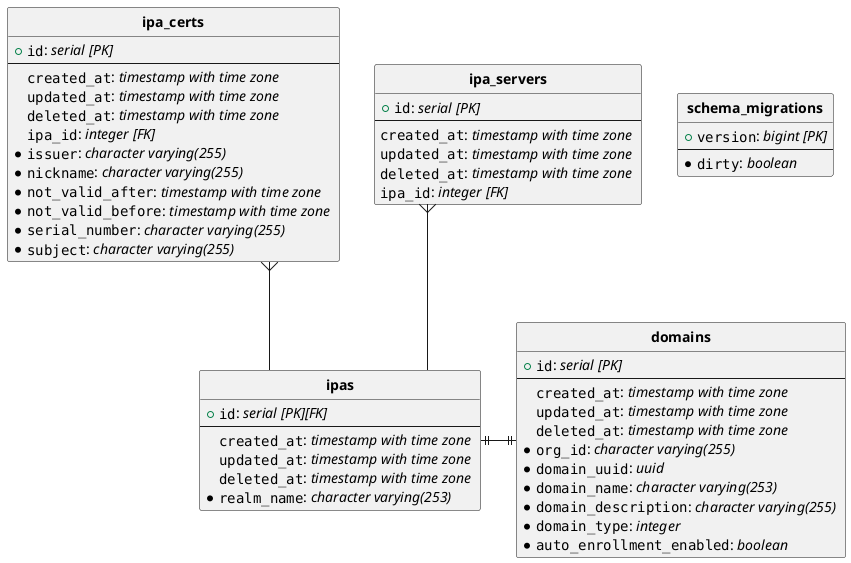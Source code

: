 @startuml
hide circle
skinparam linetype ortho

entity "**domains**" {
  + ""id"": //serial [PK]//
  --
  ""created_at"": //timestamp with time zone //
  ""updated_at"": //timestamp with time zone //
  ""deleted_at"": //timestamp with time zone //
  *""org_id"": //character varying(255) //
  *""domain_uuid"": //uuid //
  *""domain_name"": //character varying(253) //
  *""domain_description"": //character varying(255) //
  *""domain_type"": //integer //
  *""auto_enrollment_enabled"": //boolean //
}

entity "**ipa_certs**" {
  + ""id"": //serial [PK]//
  --
  ""created_at"": //timestamp with time zone //
  ""updated_at"": //timestamp with time zone //
  ""deleted_at"": //timestamp with time zone //
  ""ipa_id"": //integer [FK]//
  *""issuer"": //character varying(255) //
  *""nickname"": //character varying(255) //
  *""not_valid_after"": //timestamp with time zone //
  *""not_valid_before"": //timestamp with time zone //
  *""serial_number"": //character varying(255) //
  *""subject"": //character varying(255) //
}

entity "**ipa_servers**" {
  + ""id"": //serial [PK]//
  --
  ""created_at"": //timestamp with time zone //
  ""updated_at"": //timestamp with time zone //
  ""deleted_at"": //timestamp with time zone //
  ""ipa_id"": //integer [FK]//
}

entity "**ipas**" {
  + ""id"": //serial [PK][FK]//
  --
  ""created_at"": //timestamp with time zone //
  ""updated_at"": //timestamp with time zone //
  ""deleted_at"": //timestamp with time zone //
  *""realm_name"": //character varying(253) //
}

entity "**schema_migrations**" {
  + ""version"": //bigint [PK]//
  --
  *""dirty"": //boolean //
}

"**ipa_certs**"   }--  "**ipas**"

"**ipa_servers**"   }--  "**ipas**"

"**ipas**"  ||-||  "**domains**"
@enduml
